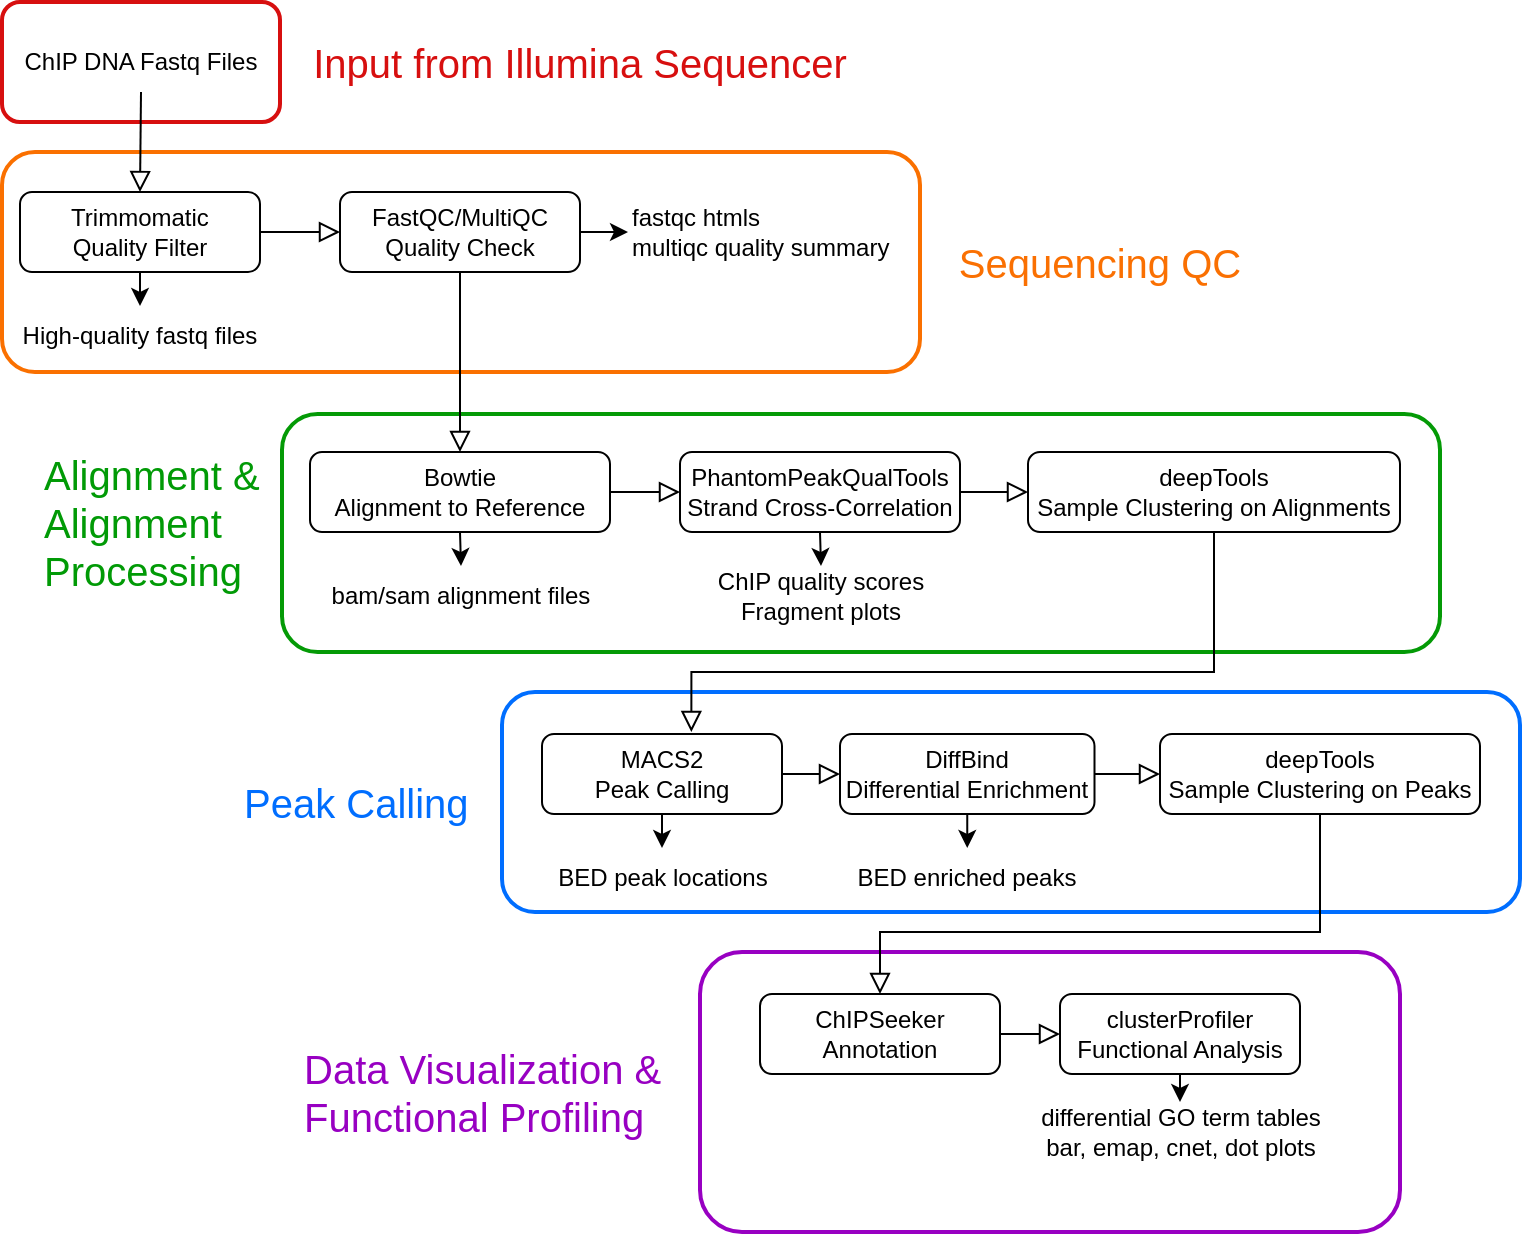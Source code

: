 <mxfile version="21.1.8" type="github">
  <diagram id="C5RBs43oDa-KdzZeNtuy" name="Page-1">
    <mxGraphModel dx="1002" dy="640" grid="1" gridSize="10" guides="1" tooltips="1" connect="1" arrows="1" fold="1" page="1" pageScale="1" pageWidth="827" pageHeight="1169" math="0" shadow="0">
      <root>
        <mxCell id="WIyWlLk6GJQsqaUBKTNV-0" />
        <mxCell id="WIyWlLk6GJQsqaUBKTNV-1" parent="WIyWlLk6GJQsqaUBKTNV-0" />
        <mxCell id="L2Q9ZGXkg7ZCrjdloAhY-41" value="" style="rounded=1;whiteSpace=wrap;html=1;fillColor=none;strokeWidth=2;strokeColor=#006eff;fontColor=#007FE0;" parent="WIyWlLk6GJQsqaUBKTNV-1" vertex="1">
          <mxGeometry x="281" y="380" width="509" height="110" as="geometry" />
        </mxCell>
        <mxCell id="L2Q9ZGXkg7ZCrjdloAhY-39" value="" style="rounded=1;whiteSpace=wrap;html=1;fillColor=none;strokeWidth=2;strokeColor=#fa7000;" parent="WIyWlLk6GJQsqaUBKTNV-1" vertex="1">
          <mxGeometry x="31" y="110" width="459" height="110" as="geometry" />
        </mxCell>
        <mxCell id="L2Q9ZGXkg7ZCrjdloAhY-40" value="" style="rounded=1;whiteSpace=wrap;html=1;fillColor=none;strokeWidth=2;strokeColor=#049a06;" parent="WIyWlLk6GJQsqaUBKTNV-1" vertex="1">
          <mxGeometry x="171" y="241" width="579" height="119" as="geometry" />
        </mxCell>
        <mxCell id="L2Q9ZGXkg7ZCrjdloAhY-38" value="" style="rounded=1;whiteSpace=wrap;html=1;fillColor=none;strokeWidth=2;strokeColor=#d70f0f;" parent="WIyWlLk6GJQsqaUBKTNV-1" vertex="1">
          <mxGeometry x="31" y="35" width="139" height="60" as="geometry" />
        </mxCell>
        <mxCell id="L2Q9ZGXkg7ZCrjdloAhY-42" value="" style="rounded=1;whiteSpace=wrap;html=1;fillColor=none;strokeWidth=2;strokeColor=#9800c2;" parent="WIyWlLk6GJQsqaUBKTNV-1" vertex="1">
          <mxGeometry x="380" y="510" width="350" height="140" as="geometry" />
        </mxCell>
        <mxCell id="WIyWlLk6GJQsqaUBKTNV-2" value="" style="rounded=0;html=1;jettySize=auto;orthogonalLoop=1;fontSize=11;endArrow=block;endFill=0;endSize=8;strokeWidth=1;shadow=0;labelBackgroundColor=none;edgeStyle=orthogonalEdgeStyle;exitX=0.5;exitY=1;exitDx=0;exitDy=0;" parent="WIyWlLk6GJQsqaUBKTNV-1" source="L2Q9ZGXkg7ZCrjdloAhY-37" edge="1">
          <mxGeometry relative="1" as="geometry">
            <mxPoint x="100" y="75" as="sourcePoint" />
            <mxPoint x="100" y="130" as="targetPoint" />
          </mxGeometry>
        </mxCell>
        <mxCell id="L2Q9ZGXkg7ZCrjdloAhY-2" value="" style="edgeStyle=orthogonalEdgeStyle;rounded=0;orthogonalLoop=1;jettySize=auto;html=1;endArrow=block;endFill=0;endSize=8;" parent="WIyWlLk6GJQsqaUBKTNV-1" source="WIyWlLk6GJQsqaUBKTNV-7" target="L2Q9ZGXkg7ZCrjdloAhY-1" edge="1">
          <mxGeometry relative="1" as="geometry" />
        </mxCell>
        <mxCell id="WIyWlLk6GJQsqaUBKTNV-7" value="Trimmomatic&lt;br&gt;Quality Filter" style="rounded=1;whiteSpace=wrap;html=1;fontSize=12;glass=0;strokeWidth=1;shadow=0;" parent="WIyWlLk6GJQsqaUBKTNV-1" vertex="1">
          <mxGeometry x="40" y="130" width="120" height="40" as="geometry" />
        </mxCell>
        <mxCell id="HQjxlUIsXt3EcCIQnJDL-26" value="" style="edgeStyle=orthogonalEdgeStyle;rounded=0;orthogonalLoop=1;jettySize=auto;html=1;endSize=8;endArrow=block;endFill=0;" edge="1" parent="WIyWlLk6GJQsqaUBKTNV-1" source="WIyWlLk6GJQsqaUBKTNV-11" target="HQjxlUIsXt3EcCIQnJDL-25">
          <mxGeometry relative="1" as="geometry" />
        </mxCell>
        <mxCell id="WIyWlLk6GJQsqaUBKTNV-11" value="ChIPSeeker&lt;br&gt;Annotation" style="rounded=1;whiteSpace=wrap;html=1;fontSize=12;glass=0;strokeWidth=1;shadow=0;" parent="WIyWlLk6GJQsqaUBKTNV-1" vertex="1">
          <mxGeometry x="410" y="531" width="120" height="40" as="geometry" />
        </mxCell>
        <mxCell id="WIyWlLk6GJQsqaUBKTNV-12" value="Bowtie&lt;br&gt;Alignment to Reference" style="rounded=1;whiteSpace=wrap;html=1;fontSize=12;glass=0;strokeWidth=1;shadow=0;" parent="WIyWlLk6GJQsqaUBKTNV-1" vertex="1">
          <mxGeometry x="185" y="260" width="150" height="40" as="geometry" />
        </mxCell>
        <mxCell id="L2Q9ZGXkg7ZCrjdloAhY-3" value="" style="edgeStyle=orthogonalEdgeStyle;rounded=0;orthogonalLoop=1;jettySize=auto;html=1;endArrow=block;endFill=0;endSize=8;exitX=0.5;exitY=1;exitDx=0;exitDy=0;" parent="WIyWlLk6GJQsqaUBKTNV-1" source="L2Q9ZGXkg7ZCrjdloAhY-1" target="WIyWlLk6GJQsqaUBKTNV-12" edge="1">
          <mxGeometry relative="1" as="geometry">
            <Array as="points">
              <mxPoint x="260" y="210" />
              <mxPoint x="260" y="210" />
            </Array>
          </mxGeometry>
        </mxCell>
        <mxCell id="L2Q9ZGXkg7ZCrjdloAhY-1" value="FastQC/MultiQC&lt;br&gt;Quality Check" style="whiteSpace=wrap;html=1;rounded=1;glass=0;strokeWidth=1;shadow=0;" parent="WIyWlLk6GJQsqaUBKTNV-1" vertex="1">
          <mxGeometry x="200" y="130" width="120" height="40" as="geometry" />
        </mxCell>
        <mxCell id="L2Q9ZGXkg7ZCrjdloAhY-7" value="High-quality fastq files" style="text;html=1;strokeColor=none;fillColor=none;align=center;verticalAlign=middle;whiteSpace=wrap;rounded=0;" parent="WIyWlLk6GJQsqaUBKTNV-1" vertex="1">
          <mxGeometry x="35" y="187" width="130" height="30" as="geometry" />
        </mxCell>
        <mxCell id="L2Q9ZGXkg7ZCrjdloAhY-8" value="" style="endArrow=classic;html=1;rounded=0;exitX=0.5;exitY=1;exitDx=0;exitDy=0;entryX=0.5;entryY=0;entryDx=0;entryDy=0;" parent="WIyWlLk6GJQsqaUBKTNV-1" source="WIyWlLk6GJQsqaUBKTNV-7" target="L2Q9ZGXkg7ZCrjdloAhY-7" edge="1">
          <mxGeometry width="50" height="50" relative="1" as="geometry">
            <mxPoint x="390" y="330" as="sourcePoint" />
            <mxPoint x="440" y="280" as="targetPoint" />
          </mxGeometry>
        </mxCell>
        <mxCell id="L2Q9ZGXkg7ZCrjdloAhY-9" value="fastqc htmls&lt;br&gt;multiqc quality summary" style="text;html=1;strokeColor=none;fillColor=none;align=left;verticalAlign=middle;whiteSpace=wrap;rounded=0;" parent="WIyWlLk6GJQsqaUBKTNV-1" vertex="1">
          <mxGeometry x="344" y="135" width="140" height="30" as="geometry" />
        </mxCell>
        <mxCell id="L2Q9ZGXkg7ZCrjdloAhY-10" value="" style="endArrow=classic;html=1;rounded=0;exitX=1;exitY=0.5;exitDx=0;exitDy=0;entryX=0;entryY=0.5;entryDx=0;entryDy=0;align=left;" parent="WIyWlLk6GJQsqaUBKTNV-1" source="L2Q9ZGXkg7ZCrjdloAhY-1" target="L2Q9ZGXkg7ZCrjdloAhY-9" edge="1">
          <mxGeometry width="50" height="50" relative="1" as="geometry">
            <mxPoint x="390" y="290" as="sourcePoint" />
            <mxPoint x="440" y="240" as="targetPoint" />
          </mxGeometry>
        </mxCell>
        <mxCell id="L2Q9ZGXkg7ZCrjdloAhY-11" value="" style="edgeStyle=orthogonalEdgeStyle;rounded=0;orthogonalLoop=1;jettySize=auto;html=1;endArrow=block;endFill=0;endSize=8;exitX=1;exitY=0.5;exitDx=0;exitDy=0;entryX=0;entryY=0.5;entryDx=0;entryDy=0;" parent="WIyWlLk6GJQsqaUBKTNV-1" source="WIyWlLk6GJQsqaUBKTNV-12" target="HQjxlUIsXt3EcCIQnJDL-4" edge="1">
          <mxGeometry relative="1" as="geometry">
            <mxPoint x="170" y="200" as="sourcePoint" />
            <mxPoint x="380" y="280" as="targetPoint" />
          </mxGeometry>
        </mxCell>
        <mxCell id="L2Q9ZGXkg7ZCrjdloAhY-13" value="bam/sam alignment files" style="text;html=1;strokeColor=none;fillColor=none;align=center;verticalAlign=middle;whiteSpace=wrap;rounded=0;" parent="WIyWlLk6GJQsqaUBKTNV-1" vertex="1">
          <mxGeometry x="193" y="317" width="135" height="30" as="geometry" />
        </mxCell>
        <mxCell id="L2Q9ZGXkg7ZCrjdloAhY-14" value="" style="endArrow=classic;html=1;rounded=0;entryX=0.5;entryY=0;entryDx=0;entryDy=0;" parent="WIyWlLk6GJQsqaUBKTNV-1" target="L2Q9ZGXkg7ZCrjdloAhY-13" edge="1">
          <mxGeometry width="50" height="50" relative="1" as="geometry">
            <mxPoint x="260" y="300" as="sourcePoint" />
            <mxPoint x="600" y="410" as="targetPoint" />
          </mxGeometry>
        </mxCell>
        <mxCell id="L2Q9ZGXkg7ZCrjdloAhY-17" value="MACS2&lt;br&gt;Peak Calling" style="whiteSpace=wrap;html=1;rounded=1;glass=0;strokeWidth=1;shadow=0;" parent="WIyWlLk6GJQsqaUBKTNV-1" vertex="1">
          <mxGeometry x="301" y="401" width="120" height="40" as="geometry" />
        </mxCell>
        <mxCell id="L2Q9ZGXkg7ZCrjdloAhY-18" value="DiffBind&lt;br&gt;Differential Enrichment" style="whiteSpace=wrap;html=1;rounded=1;glass=0;strokeWidth=1;shadow=0;" parent="WIyWlLk6GJQsqaUBKTNV-1" vertex="1">
          <mxGeometry x="450" y="401" width="127.25" height="40" as="geometry" />
        </mxCell>
        <mxCell id="L2Q9ZGXkg7ZCrjdloAhY-19" value="deepTools&lt;br&gt;Sample Clustering on Peaks" style="whiteSpace=wrap;html=1;rounded=1;glass=0;strokeWidth=1;shadow=0;" parent="WIyWlLk6GJQsqaUBKTNV-1" vertex="1">
          <mxGeometry x="610" y="401" width="160" height="40" as="geometry" />
        </mxCell>
        <mxCell id="L2Q9ZGXkg7ZCrjdloAhY-30" value="" style="edgeStyle=orthogonalEdgeStyle;rounded=0;orthogonalLoop=1;jettySize=auto;html=1;exitX=0.5;exitY=1;exitDx=0;exitDy=0;entryX=0.5;entryY=0;entryDx=0;entryDy=0;endSize=8;endArrow=block;endFill=0;" parent="WIyWlLk6GJQsqaUBKTNV-1" target="WIyWlLk6GJQsqaUBKTNV-11" edge="1" source="L2Q9ZGXkg7ZCrjdloAhY-19">
          <mxGeometry relative="1" as="geometry">
            <mxPoint x="577" y="484" as="sourcePoint" />
            <mxPoint x="680" y="531" as="targetPoint" />
            <Array as="points">
              <mxPoint x="690" y="500" />
              <mxPoint x="470" y="500" />
            </Array>
          </mxGeometry>
        </mxCell>
        <mxCell id="L2Q9ZGXkg7ZCrjdloAhY-37" value="ChIP DNA Fastq Files" style="text;html=1;strokeColor=none;fillColor=none;align=center;verticalAlign=middle;whiteSpace=wrap;rounded=0;" parent="WIyWlLk6GJQsqaUBKTNV-1" vertex="1">
          <mxGeometry x="33" y="50" width="135" height="30" as="geometry" />
        </mxCell>
        <mxCell id="L2Q9ZGXkg7ZCrjdloAhY-43" value="differential GO term tables&lt;br&gt;bar, emap, cnet, dot plots" style="text;html=1;strokeColor=none;fillColor=none;align=center;verticalAlign=middle;whiteSpace=wrap;rounded=0;" parent="WIyWlLk6GJQsqaUBKTNV-1" vertex="1">
          <mxGeometry x="538.5" y="585" width="163" height="30" as="geometry" />
        </mxCell>
        <mxCell id="L2Q9ZGXkg7ZCrjdloAhY-46" style="edgeStyle=orthogonalEdgeStyle;rounded=0;orthogonalLoop=1;jettySize=auto;html=1;exitX=0.5;exitY=1;exitDx=0;exitDy=0;" parent="WIyWlLk6GJQsqaUBKTNV-1" source="L2Q9ZGXkg7ZCrjdloAhY-42" target="L2Q9ZGXkg7ZCrjdloAhY-42" edge="1">
          <mxGeometry relative="1" as="geometry" />
        </mxCell>
        <mxCell id="L2Q9ZGXkg7ZCrjdloAhY-49" value="Input from Illumina Sequencer" style="text;html=1;strokeColor=none;fillColor=none;align=center;verticalAlign=middle;whiteSpace=wrap;rounded=0;fontSize=20;fontStyle=0;fontColor=#d70f0f;" parent="WIyWlLk6GJQsqaUBKTNV-1" vertex="1">
          <mxGeometry x="180" y="50" width="280" height="30" as="geometry" />
        </mxCell>
        <mxCell id="L2Q9ZGXkg7ZCrjdloAhY-50" value="Sequencing QC" style="text;html=1;strokeColor=none;fillColor=none;align=center;verticalAlign=middle;whiteSpace=wrap;rounded=0;fontSize=20;fontStyle=0;fontColor=#fa7002;" parent="WIyWlLk6GJQsqaUBKTNV-1" vertex="1">
          <mxGeometry x="500" y="150" width="160" height="30" as="geometry" />
        </mxCell>
        <mxCell id="L2Q9ZGXkg7ZCrjdloAhY-52" value="Alignment &amp;amp;&lt;br&gt;Alignment&lt;br&gt;Processing" style="text;html=1;strokeColor=none;fillColor=none;align=left;verticalAlign=middle;whiteSpace=wrap;rounded=0;fontSize=20;fontStyle=0;fontColor=#019a06;" parent="WIyWlLk6GJQsqaUBKTNV-1" vertex="1">
          <mxGeometry x="50" y="280" width="110" height="30" as="geometry" />
        </mxCell>
        <mxCell id="L2Q9ZGXkg7ZCrjdloAhY-53" value="Peak Calling" style="text;html=1;strokeColor=none;fillColor=none;align=left;verticalAlign=middle;whiteSpace=wrap;rounded=0;fontSize=20;fontStyle=0;fontColor=#006eff;" parent="WIyWlLk6GJQsqaUBKTNV-1" vertex="1">
          <mxGeometry x="150" y="420" width="121" height="30" as="geometry" />
        </mxCell>
        <mxCell id="L2Q9ZGXkg7ZCrjdloAhY-54" value="Data Visualization &amp;amp;&lt;br&gt;Functional Profiling" style="text;html=1;strokeColor=none;fillColor=none;align=left;verticalAlign=middle;whiteSpace=wrap;rounded=0;fontSize=20;fontStyle=0;fontColor=#9800c2;" parent="WIyWlLk6GJQsqaUBKTNV-1" vertex="1">
          <mxGeometry x="180" y="565" width="185" height="30" as="geometry" />
        </mxCell>
        <mxCell id="HQjxlUIsXt3EcCIQnJDL-4" value="PhantomPeakQualTools&lt;br&gt;Strand Cross-Correlation" style="whiteSpace=wrap;html=1;rounded=1;glass=0;strokeWidth=1;shadow=0;" vertex="1" parent="WIyWlLk6GJQsqaUBKTNV-1">
          <mxGeometry x="370" y="260" width="140" height="40" as="geometry" />
        </mxCell>
        <mxCell id="HQjxlUIsXt3EcCIQnJDL-6" value="ChIP quality scores&lt;br&gt;Fragment plots" style="text;html=1;strokeColor=none;fillColor=none;align=center;verticalAlign=middle;whiteSpace=wrap;rounded=0;" vertex="1" parent="WIyWlLk6GJQsqaUBKTNV-1">
          <mxGeometry x="383" y="317" width="115" height="30" as="geometry" />
        </mxCell>
        <mxCell id="HQjxlUIsXt3EcCIQnJDL-12" value="" style="endArrow=classic;html=1;rounded=0;entryX=0.5;entryY=0;entryDx=0;entryDy=0;exitX=0.5;exitY=1;exitDx=0;exitDy=0;" edge="1" parent="WIyWlLk6GJQsqaUBKTNV-1" source="HQjxlUIsXt3EcCIQnJDL-4" target="HQjxlUIsXt3EcCIQnJDL-6">
          <mxGeometry width="50" height="50" relative="1" as="geometry">
            <mxPoint x="270" y="310" as="sourcePoint" />
            <mxPoint x="271" y="327" as="targetPoint" />
          </mxGeometry>
        </mxCell>
        <mxCell id="HQjxlUIsXt3EcCIQnJDL-13" value="deepTools&lt;br&gt;Sample Clustering on Alignments" style="whiteSpace=wrap;html=1;rounded=1;glass=0;strokeWidth=1;shadow=0;" vertex="1" parent="WIyWlLk6GJQsqaUBKTNV-1">
          <mxGeometry x="544" y="260" width="186" height="40" as="geometry" />
        </mxCell>
        <mxCell id="HQjxlUIsXt3EcCIQnJDL-14" value="" style="edgeStyle=orthogonalEdgeStyle;rounded=0;orthogonalLoop=1;jettySize=auto;html=1;endArrow=block;endFill=0;endSize=8;exitX=1;exitY=0.5;exitDx=0;exitDy=0;entryX=0;entryY=0.5;entryDx=0;entryDy=0;" edge="1" parent="WIyWlLk6GJQsqaUBKTNV-1" source="HQjxlUIsXt3EcCIQnJDL-4" target="HQjxlUIsXt3EcCIQnJDL-13">
          <mxGeometry relative="1" as="geometry">
            <mxPoint x="345" y="290" as="sourcePoint" />
            <mxPoint x="380" y="290" as="targetPoint" />
          </mxGeometry>
        </mxCell>
        <mxCell id="HQjxlUIsXt3EcCIQnJDL-15" value="" style="edgeStyle=orthogonalEdgeStyle;rounded=0;orthogonalLoop=1;jettySize=auto;html=1;endArrow=block;endFill=0;endSize=8;exitX=0.5;exitY=1;exitDx=0;exitDy=0;entryX=0.186;entryY=0.182;entryDx=0;entryDy=0;entryPerimeter=0;" edge="1" parent="WIyWlLk6GJQsqaUBKTNV-1" source="HQjxlUIsXt3EcCIQnJDL-13" target="L2Q9ZGXkg7ZCrjdloAhY-41">
          <mxGeometry relative="1" as="geometry">
            <mxPoint x="520" y="290" as="sourcePoint" />
            <mxPoint x="554" y="290" as="targetPoint" />
            <Array as="points">
              <mxPoint x="614" y="370" />
              <mxPoint x="440" y="370" />
            </Array>
          </mxGeometry>
        </mxCell>
        <mxCell id="HQjxlUIsXt3EcCIQnJDL-16" value="" style="edgeStyle=orthogonalEdgeStyle;rounded=0;orthogonalLoop=1;jettySize=auto;html=1;endArrow=block;endFill=0;endSize=8;exitX=1;exitY=0.5;exitDx=0;exitDy=0;entryX=0;entryY=0.5;entryDx=0;entryDy=0;" edge="1" parent="WIyWlLk6GJQsqaUBKTNV-1" source="L2Q9ZGXkg7ZCrjdloAhY-17" target="L2Q9ZGXkg7ZCrjdloAhY-18">
          <mxGeometry relative="1" as="geometry">
            <mxPoint x="345" y="290" as="sourcePoint" />
            <mxPoint x="380" y="290" as="targetPoint" />
          </mxGeometry>
        </mxCell>
        <mxCell id="HQjxlUIsXt3EcCIQnJDL-17" value="" style="edgeStyle=orthogonalEdgeStyle;rounded=0;orthogonalLoop=1;jettySize=auto;html=1;endArrow=block;endFill=0;endSize=8;exitX=1;exitY=0.5;exitDx=0;exitDy=0;entryX=0;entryY=0.5;entryDx=0;entryDy=0;" edge="1" parent="WIyWlLk6GJQsqaUBKTNV-1" source="L2Q9ZGXkg7ZCrjdloAhY-18" target="L2Q9ZGXkg7ZCrjdloAhY-19">
          <mxGeometry relative="1" as="geometry">
            <mxPoint x="431" y="431" as="sourcePoint" />
            <mxPoint x="467" y="431" as="targetPoint" />
          </mxGeometry>
        </mxCell>
        <mxCell id="HQjxlUIsXt3EcCIQnJDL-18" value="BED peak locations" style="text;html=1;strokeColor=none;fillColor=none;align=center;verticalAlign=middle;whiteSpace=wrap;rounded=0;" vertex="1" parent="WIyWlLk6GJQsqaUBKTNV-1">
          <mxGeometry x="293.5" y="458" width="135" height="30" as="geometry" />
        </mxCell>
        <mxCell id="HQjxlUIsXt3EcCIQnJDL-19" value="" style="endArrow=classic;html=1;rounded=0;entryX=0.5;entryY=0;entryDx=0;entryDy=0;exitX=0.5;exitY=1;exitDx=0;exitDy=0;" edge="1" parent="WIyWlLk6GJQsqaUBKTNV-1" target="HQjxlUIsXt3EcCIQnJDL-18" source="L2Q9ZGXkg7ZCrjdloAhY-17">
          <mxGeometry width="50" height="50" relative="1" as="geometry">
            <mxPoint x="360.5" y="441" as="sourcePoint" />
            <mxPoint x="700.5" y="551" as="targetPoint" />
          </mxGeometry>
        </mxCell>
        <mxCell id="HQjxlUIsXt3EcCIQnJDL-20" value="BED enriched peaks" style="text;html=1;strokeColor=none;fillColor=none;align=center;verticalAlign=middle;whiteSpace=wrap;rounded=0;" vertex="1" parent="WIyWlLk6GJQsqaUBKTNV-1">
          <mxGeometry x="446.13" y="458" width="135" height="30" as="geometry" />
        </mxCell>
        <mxCell id="HQjxlUIsXt3EcCIQnJDL-21" value="" style="endArrow=classic;html=1;rounded=0;entryX=0.5;entryY=0;entryDx=0;entryDy=0;exitX=0.5;exitY=1;exitDx=0;exitDy=0;" edge="1" parent="WIyWlLk6GJQsqaUBKTNV-1" target="HQjxlUIsXt3EcCIQnJDL-20" source="L2Q9ZGXkg7ZCrjdloAhY-18">
          <mxGeometry width="50" height="50" relative="1" as="geometry">
            <mxPoint x="517" y="441" as="sourcePoint" />
            <mxPoint x="856.75" y="551" as="targetPoint" />
          </mxGeometry>
        </mxCell>
        <mxCell id="HQjxlUIsXt3EcCIQnJDL-24" value="" style="endArrow=classic;html=1;rounded=0;entryX=0.5;entryY=0;entryDx=0;entryDy=0;exitX=0.5;exitY=1;exitDx=0;exitDy=0;" edge="1" parent="WIyWlLk6GJQsqaUBKTNV-1" source="HQjxlUIsXt3EcCIQnJDL-25" target="L2Q9ZGXkg7ZCrjdloAhY-43">
          <mxGeometry width="50" height="50" relative="1" as="geometry">
            <mxPoint x="527" y="451" as="sourcePoint" />
            <mxPoint x="527" y="468" as="targetPoint" />
          </mxGeometry>
        </mxCell>
        <mxCell id="HQjxlUIsXt3EcCIQnJDL-25" value="clusterProfiler&lt;br&gt;Functional Analysis" style="whiteSpace=wrap;html=1;rounded=1;glass=0;strokeWidth=1;shadow=0;" vertex="1" parent="WIyWlLk6GJQsqaUBKTNV-1">
          <mxGeometry x="560" y="531" width="120" height="40" as="geometry" />
        </mxCell>
      </root>
    </mxGraphModel>
  </diagram>
</mxfile>
